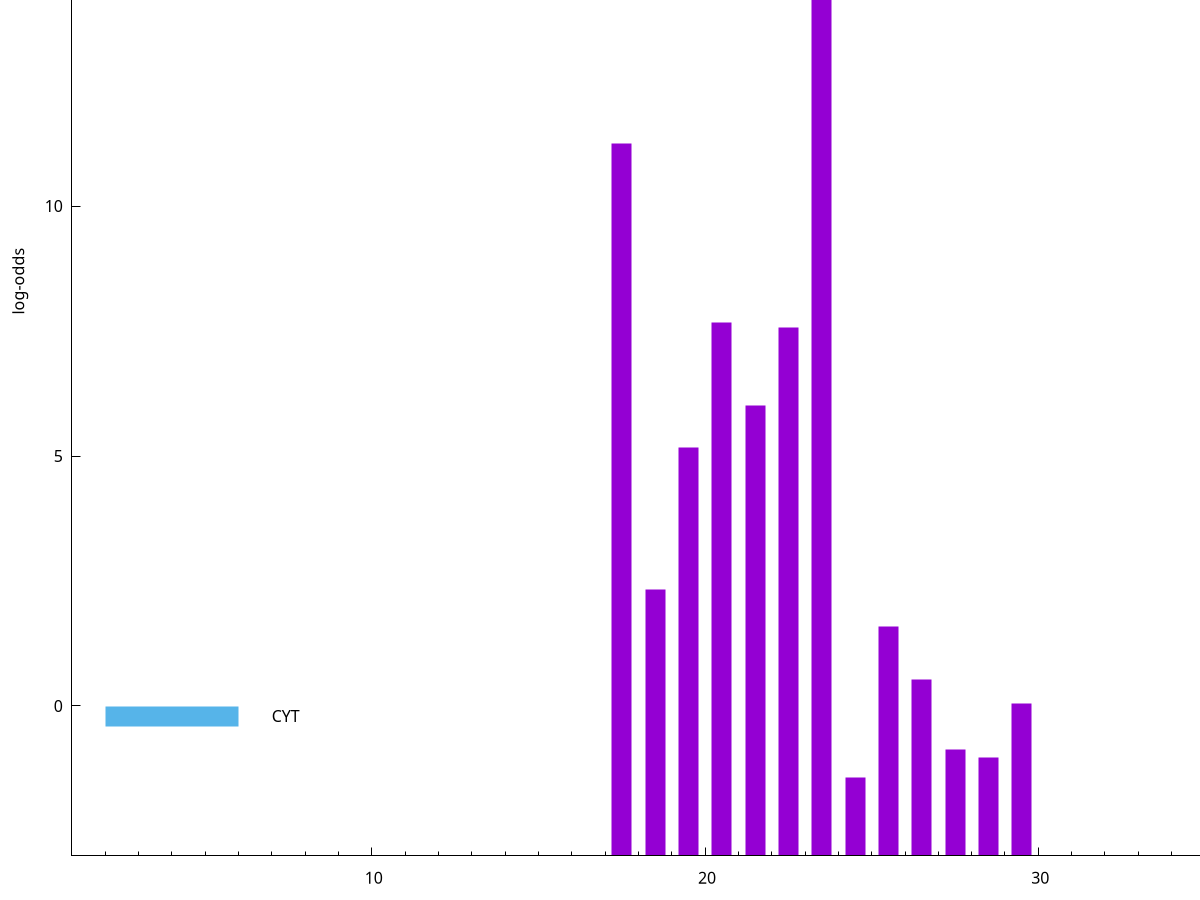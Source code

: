 set title "LipoP predictions for SPy_0128"
set size 2., 1.4
set xrange [1:70] 
set mxtics 10
set yrange [-3:20]
set y2range [0:23]
set ylabel "log-odds"
set term postscript eps color solid "Helvetica" 30
set output "SPy_0128.eps"
set arrow from 2,16.7355 to 6,16.7355 nohead lt 1 lw 20
set label "SpI" at 7,16.7355
set arrow from 2,-0.200913 to 6,-0.200913 nohead lt 3 lw 20
set label "CYT" at 7,-0.200913
set arrow from 2,16.7355 to 6,16.7355 nohead lt 1 lw 20
set label "SpI" at 7,16.7355
# NOTE: The scores below are the log-odds scores with the threshold
# NOTE: subtracted (a hack to make gnuplot make the histogram all
# NOTE: look nice).
plot "-" axes x1y2 title "" with impulses lt 1 lw 20
23.500000 19.696100
17.500000 14.248100
20.500000 10.679680
22.500000 10.571940
21.500000 9.012380
19.500000 8.179670
18.500000 5.331720
25.500000 4.596700
26.500000 3.528202
29.500000 3.058920
27.500000 2.129903
28.500000 1.965610
24.500000 1.563290
e
exit
